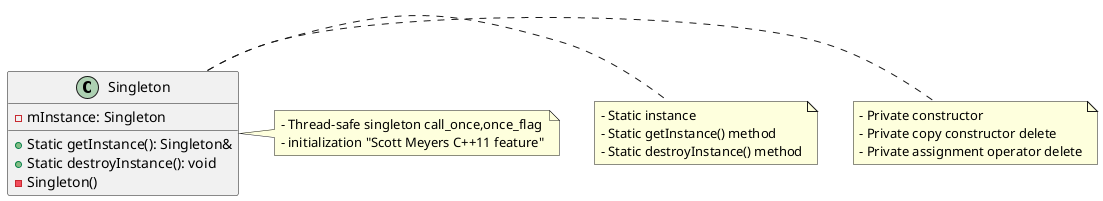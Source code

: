 @startuml

class Singleton {
    - mInstance: Singleton
    + Static getInstance(): Singleton&
    + Static destroyInstance(): void
    - Singleton()
}
note right of Singleton
    - Private constructor
    - Private copy constructor delete
    - Private assignment operator delete
end note
note right of Singleton
    - Static instance
    - Static getInstance() method
    - Static destroyInstance() method
end note
note right of Singleton
    - Thread-safe singleton call_once,once_flag
    - initialization "Scott Meyers C++11 feature"
end note

@enduml